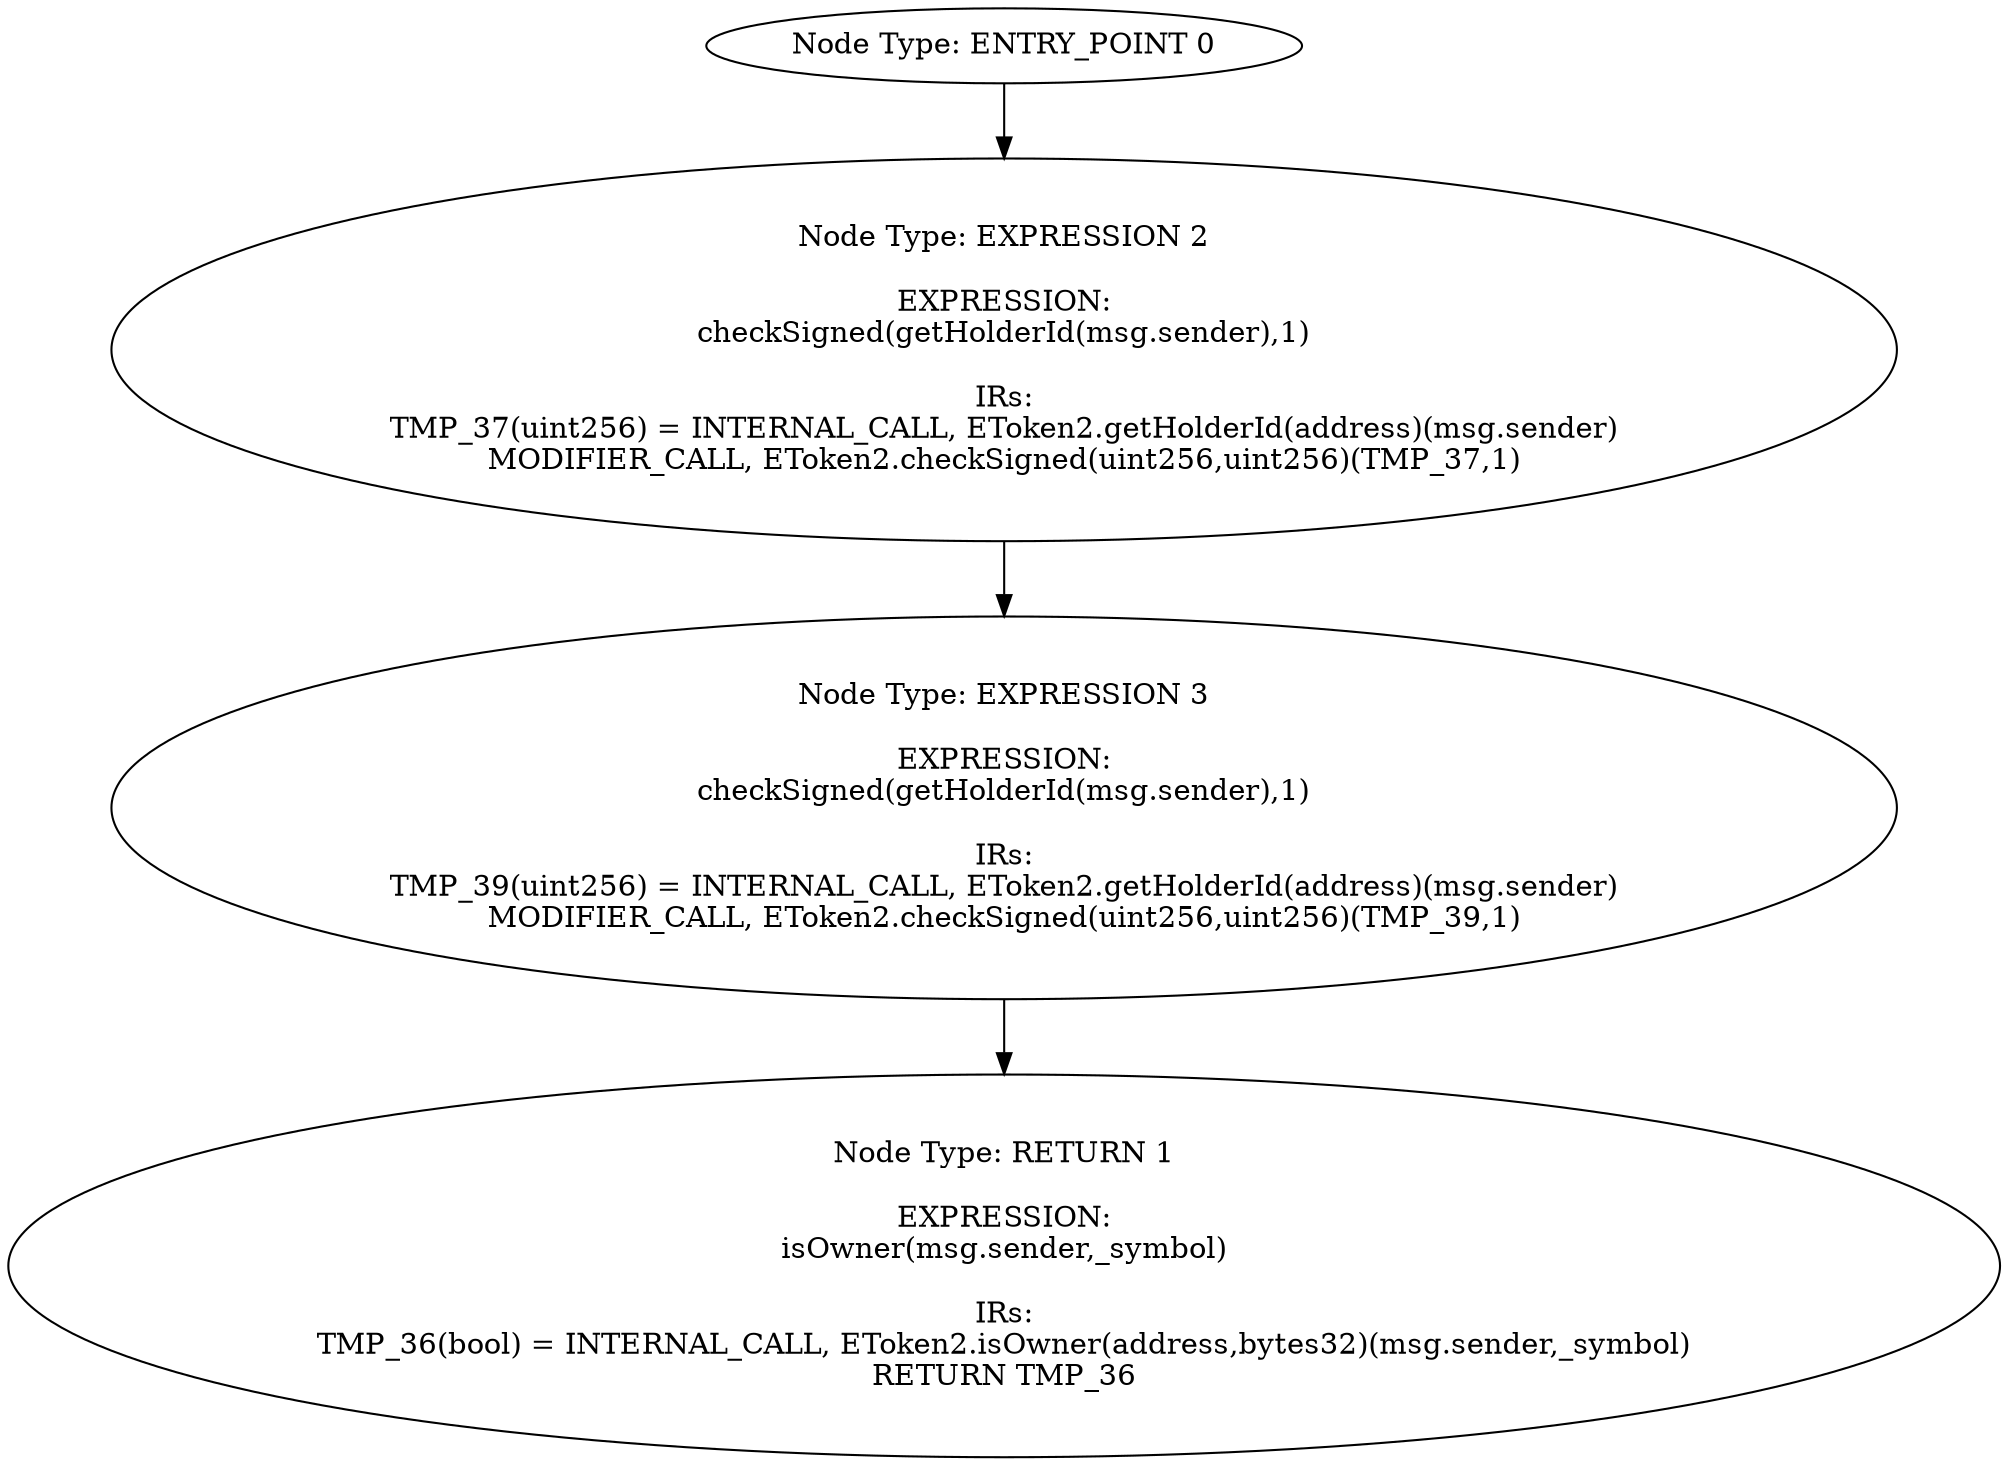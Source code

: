 digraph{
0[label="Node Type: ENTRY_POINT 0
"];
0->2;
1[label="Node Type: RETURN 1

EXPRESSION:
isOwner(msg.sender,_symbol)

IRs:
TMP_36(bool) = INTERNAL_CALL, EToken2.isOwner(address,bytes32)(msg.sender,_symbol)
RETURN TMP_36"];
2[label="Node Type: EXPRESSION 2

EXPRESSION:
checkSigned(getHolderId(msg.sender),1)

IRs:
TMP_37(uint256) = INTERNAL_CALL, EToken2.getHolderId(address)(msg.sender)
MODIFIER_CALL, EToken2.checkSigned(uint256,uint256)(TMP_37,1)"];
2->3;
3[label="Node Type: EXPRESSION 3

EXPRESSION:
checkSigned(getHolderId(msg.sender),1)

IRs:
TMP_39(uint256) = INTERNAL_CALL, EToken2.getHolderId(address)(msg.sender)
MODIFIER_CALL, EToken2.checkSigned(uint256,uint256)(TMP_39,1)"];
3->1;
}
